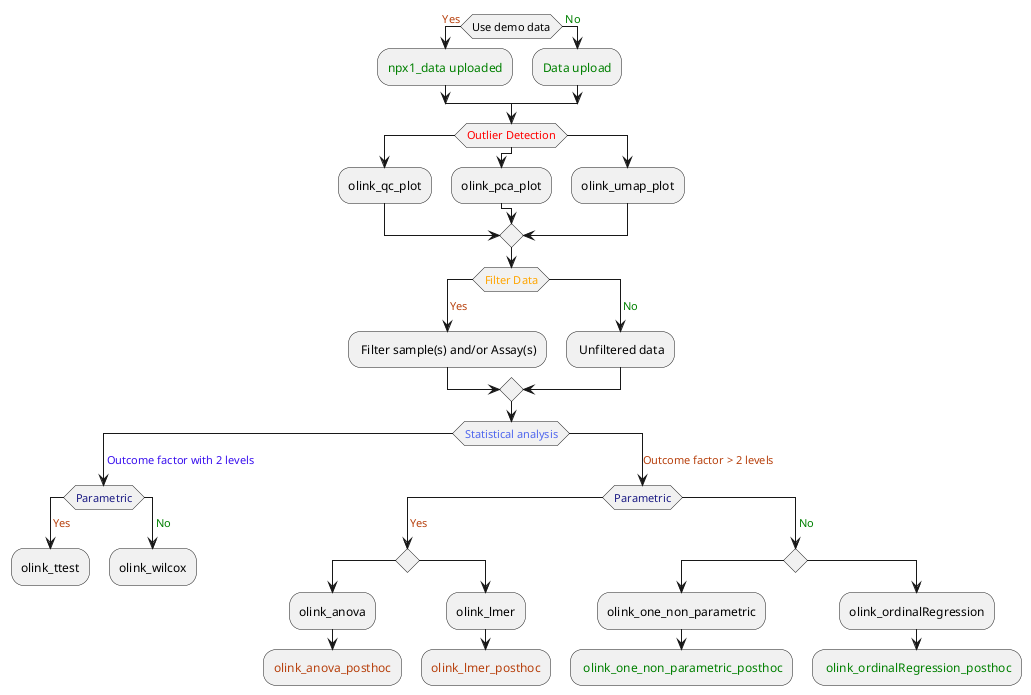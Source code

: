 ------------------------
analysis_flowchart.png

@startuml

skinparam ConditionEndStyle hline
skinparam FontStyle mono


if (Use demo data) then (<color:#b7410e> Yes</color>)
    :<color:#008000>npx1_data uploaded</color>;
else (<color:#008000> No</color>)
    :<color:#008000>Data upload</color>;
endif 


switch(<color:#FF0000>Outlier Detection</color>)
case ()
    :olink_qc_plot;
case () 
    :olink_pca_plot;
case ()
    :olink_umap_plot;
endswitch

switch (<color:#FFA500>Filter Data</color>)
case (<color:#b7410e> Yes</color>)
  : Filter sample(s) and/or Assay(s);
case (<color:#008000> No</color>)
  : Unfiltered data;
endswitch 


switch(<color:#5067ed>Statistical analysis</color>)
    case(<color:#3910ee> Outcome factor with 2 levels</color>) 
        switch(<color:#1c1c84>Parametric</color>)
            case (<color:#b7410e> Yes</color>)
            :olink_ttest;
            detach
            case (<color:#008000> No</color>)
            :olink_wilcox;
            detach
        endswitch
    case (<color:#b7410e>Outcome factor > 2 levels</color>)
        switch(<color:#1c1c84>Parametric</color>)
            case (<color:#b7410e> Yes</color>)
                switch()
                    case()
                        :olink_anova;
                        :<color:#b7410e>olink_anova_posthoc</color>;
                        detach
                    case()
                        :olink_lmer;
                        :<color:#b7410e>olink_lmer_posthoc</color>;
                        detach
                endswitch
            case (<color:#008000> No</color>)
                switch()
                    case()            
                        :olink_one_non_parametric;
                        :<color:#008000> olink_one_non_parametric_posthoc</color>;
                        detach
                    case()
                        :olink_ordinalRegression; 
                        :<color:#008000> olink_ordinalRegression_posthoc</color>;
                        detach
                endswitch
        endswitch
endswitch


@enduml 

PlantUML version 1.2025.1(Tue Jan 07 18:35:36 CET 2025)
(GPL source distribution)
Java Runtime: OpenJDK Runtime Environment
JVM: OpenJDK 64-Bit Server VM
Default Encoding: UTF-8
Language: en
Country: US

------------------------
